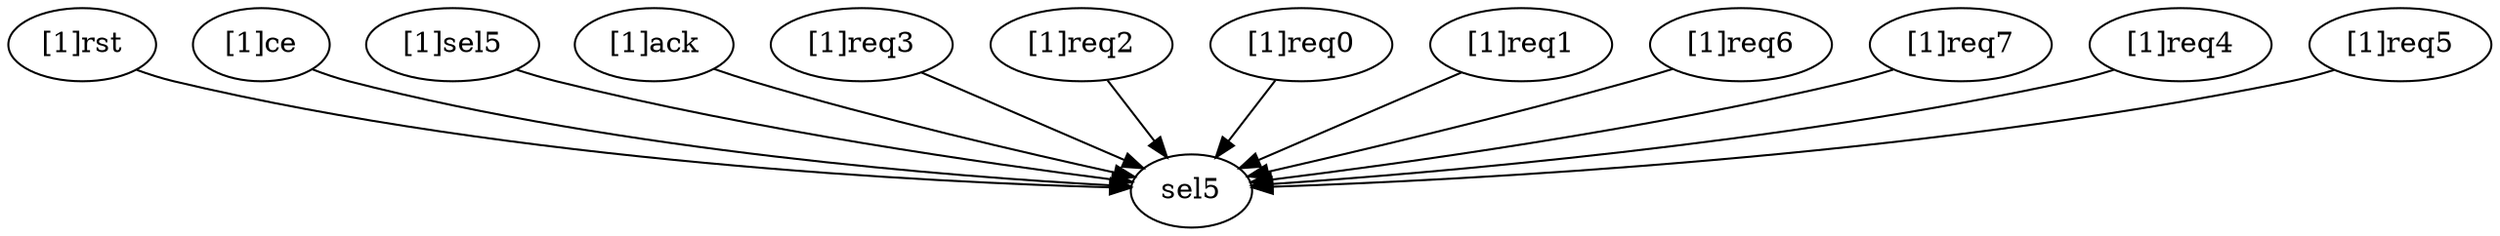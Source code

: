 strict digraph "" {
	"[1]rst"	 [complexity=3,
		importance=0.830555555556,
		rank=0.276851851852];
	sel5	 [complexity=2,
		importance=0.0805555555556,
		rank=0.0402777777778];
	"[1]rst" -> sel5;
	"[1]ce"	 [complexity=4,
		importance=0.75,
		rank=0.1875];
	"[1]ce" -> sel5;
	"[1]sel5"	 [complexity=4,
		importance=0.161111111111,
		rank=0.0402777777778];
	"[1]sel5" -> sel5;
	"[1]ack"	 [complexity=4,
		importance=0.75,
		rank=0.1875];
	"[1]ack" -> sel5;
	"[1]req3"	 [complexity=3,
		importance=0.508333333333,
		rank=0.169444444444];
	"[1]req3" -> sel5;
	"[1]req2"	 [complexity=3,
		importance=0.588888888889,
		rank=0.196296296296];
	"[1]req2" -> sel5;
	"[1]req0"	 [complexity=3,
		importance=0.75,
		rank=0.25];
	"[1]req0" -> sel5;
	"[1]req1"	 [complexity=3,
		importance=0.669444444444,
		rank=0.223148148148];
	"[1]req1" -> sel5;
	"[1]req6"	 [complexity=3,
		importance=0.266666666667,
		rank=0.0888888888889];
	"[1]req6" -> sel5;
	"[1]req7"	 [complexity=3,
		importance=0.186111111111,
		rank=0.062037037037];
	"[1]req7" -> sel5;
	"[1]req4"	 [complexity=3,
		importance=0.427777777778,
		rank=0.142592592593];
	"[1]req4" -> sel5;
	"[1]req5"	 [complexity=3,
		importance=0.347222222222,
		rank=0.115740740741];
	"[1]req5" -> sel5;
}
